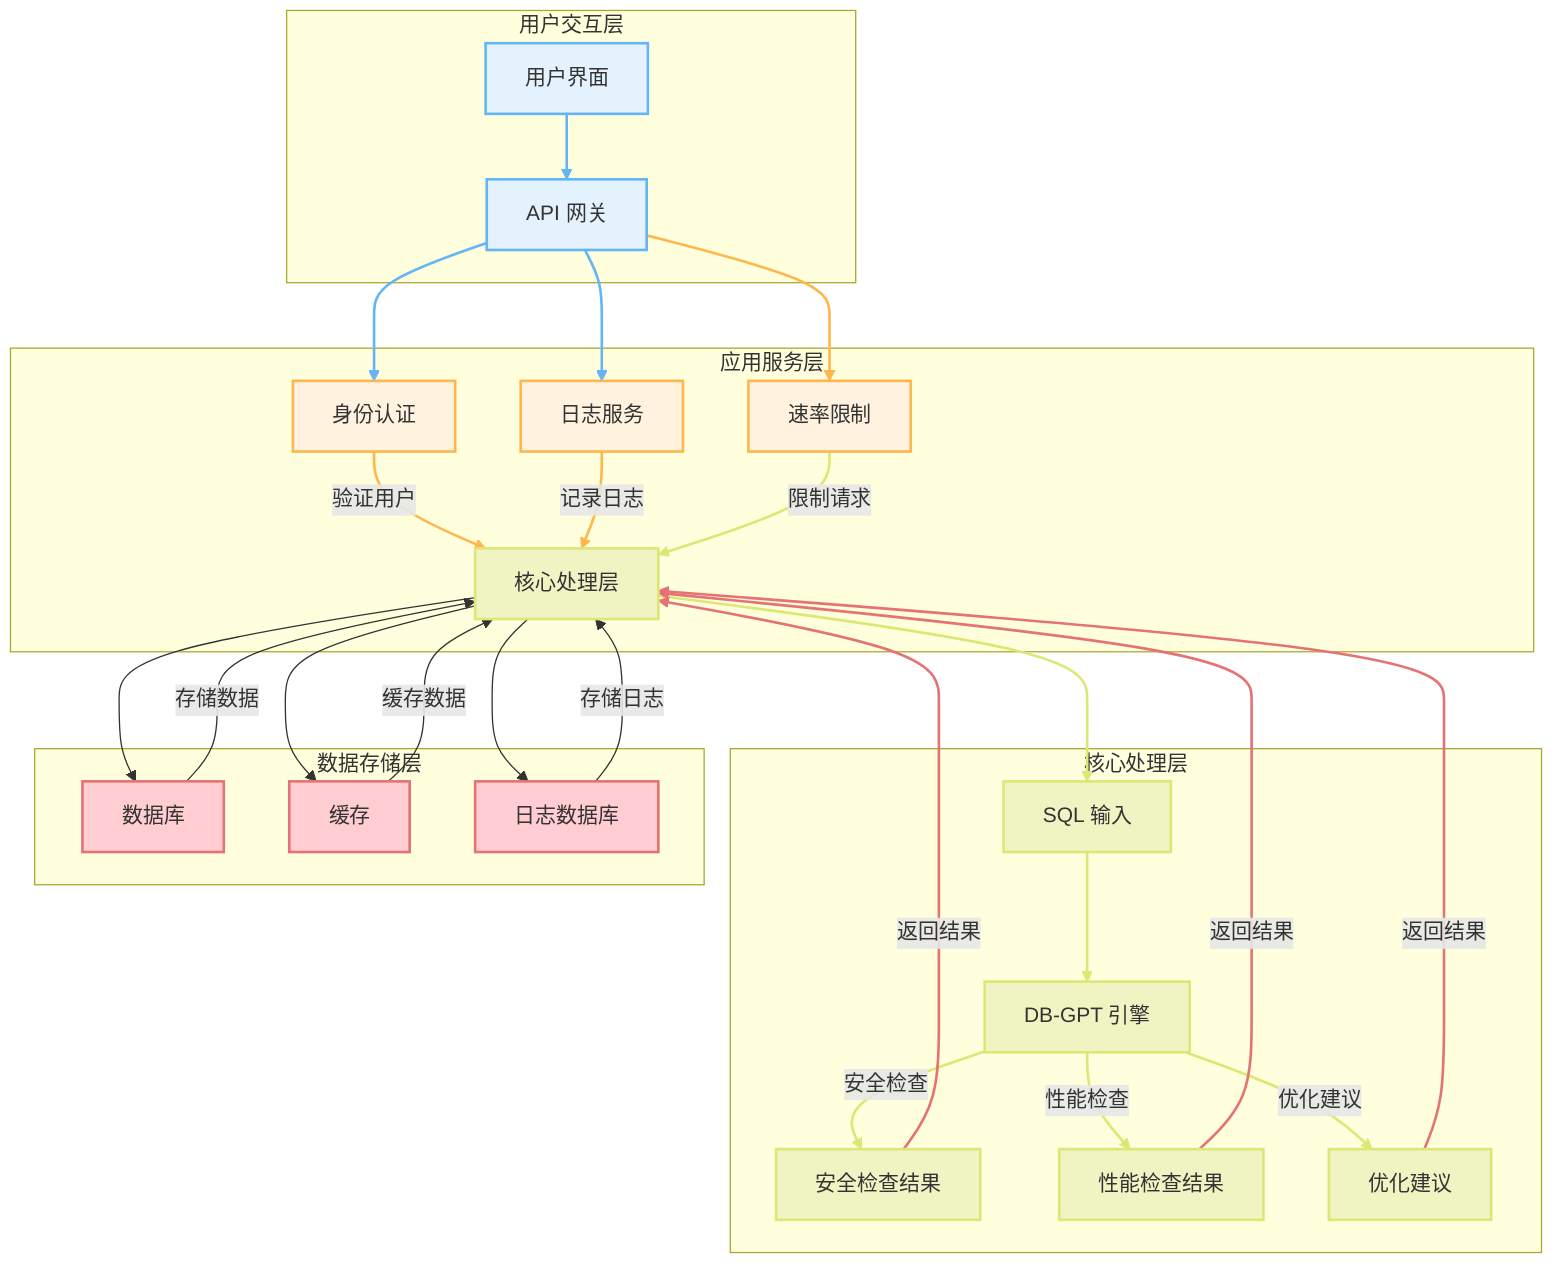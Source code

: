 graph TD
    %% 定义样式
    classDef default fill:#f9f9f9,stroke:#333,stroke-width:2px;
    classDef userLayer fill:#e3f2fd,stroke:#64b5f6;
    classDef appLayer fill:#fff3e0,stroke:#ffb74d;
    classDef coreLayer fill:#f0f4c3,stroke:#dce775;
    classDef dataLayer fill:#ffcdd2,stroke:#e57373;

    %% 用户交互层
    subgraph 用户交互层
        UI[用户界面] --> API[API 网关]
        style UI fill:#e3f2fd,stroke:#64b5f6;
        style API fill:#e3f2fd,stroke:#64b5f6;
    end

    %% 应用服务层
    subgraph 应用服务层
        API --> Auth[身份认证]
        API --> Logging[日志服务]
        API --> RateLimit[速率限制]
        Auth -->|验证用户| Core[核心处理层]
        Logging -->|记录日志| Core
        RateLimit -->|限制请求| Core
        style Auth fill:#fff3e0,stroke:#ffb74d;
        style Logging fill:#fff3e0,stroke:#ffb74d;
        style RateLimit fill:#fff3e0,stroke:#ffb74d;
    end

    %% 核心处理层
    subgraph 核心处理层
        Core --> SQLInput[SQL 输入]
        SQLInput --> DBGPT[DB-GPT 引擎]
        DBGPT -->|安全检查| SecurityResult[安全检查结果]
        DBGPT -->|性能检查| PerformanceResult[性能检查结果]
        DBGPT -->|优化建议| OptimizationResult[优化建议]
        SecurityResult -->|返回结果| Core
        PerformanceResult -->|返回结果| Core
        OptimizationResult -->|返回结果| Core
        style Core fill:#f0f4c3,stroke:#dce775;
        style SQLInput fill:#f0f4c3,stroke:#dce775;
        style DBGPT fill:#f0f4c3,stroke:#dce775;
        style SecurityResult fill:#f0f4c3,stroke:#dce775;
        style PerformanceResult fill:#f0f4c3,stroke:#dce775;
        style OptimizationResult fill:#f0f4c3,stroke:#dce775;
    end

    %% 数据存储层
    subgraph 数据存储层
        Core --> DB[数据库]
        Core --> Cache[缓存]
        Core --> LogDB[日志数据库]
        DB -->|存储数据| Core
        Cache -->|缓存数据| Core
        LogDB -->|存储日志| Core
        style DB fill:#ffcdd2,stroke:#e57373;
        style Cache fill:#ffcdd2,stroke:#e57373;
        style LogDB fill:#ffcdd2,stroke:#e57373;
    end

    %% 美化
    linkStyle 0 stroke:#64b5f6,stroke-width:2px;
    linkStyle 1 stroke:#64b5f6,stroke-width:2px;
    linkStyle 2 stroke:#64b5f6,stroke-width:2px;
    linkStyle 3 stroke:#ffb74d,stroke-width:2px;
    linkStyle 4 stroke:#ffb74d,stroke-width:2px;
    linkStyle 5 stroke:#ffb74d,stroke-width:2px;
    linkStyle 6 stroke:#dce775,stroke-width:2px;
    linkStyle 7 stroke:#dce775,stroke-width:2px;
    linkStyle 8 stroke:#dce775,stroke-width:2px;
    linkStyle 9 stroke:#dce775,stroke-width:2px;
    linkStyle 10 stroke:#dce775,stroke-width:2px;
    linkStyle 11 stroke:#dce775,stroke-width:2px;
    linkStyle 12 stroke:#e57373,stroke-width:2px;
    linkStyle 13 stroke:#e57373,stroke-width:2px;
    linkStyle 14 stroke:#e57373,stroke-width:2px;